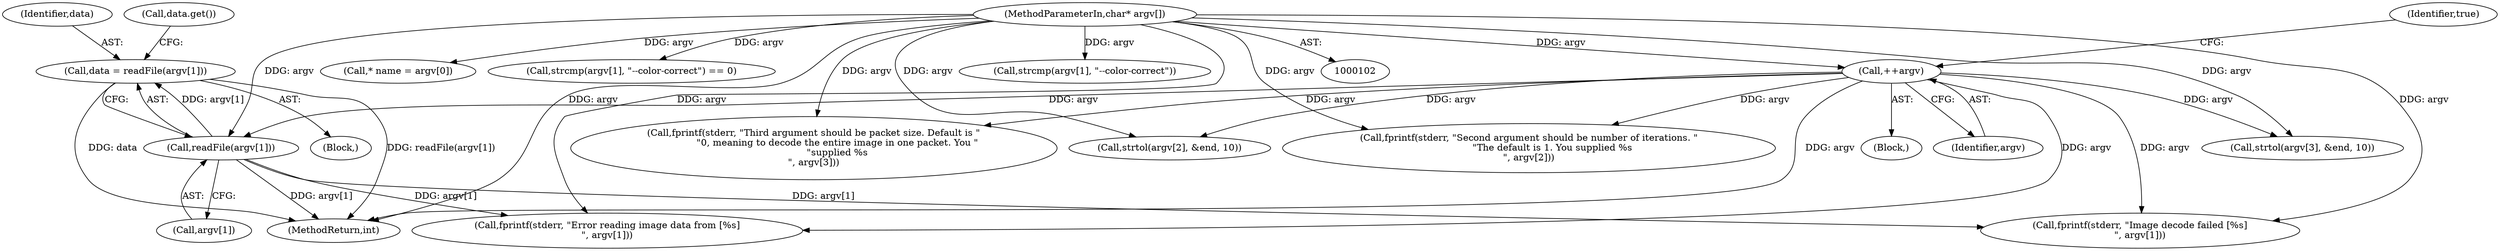 digraph "0_Chrome_0d151e09e13a704e9738ea913d117df7282e6c7d_1@API" {
"1000229" [label="(Call,data = readFile(argv[1]))"];
"1000231" [label="(Call,readFile(argv[1]))"];
"1000134" [label="(Call,++argv)"];
"1000104" [label="(MethodParameterIn,char* argv[])"];
"1000133" [label="(Block,)"];
"1000134" [label="(Call,++argv)"];
"1000230" [label="(Identifier,data)"];
"1000105" [label="(Block,)"];
"1000229" [label="(Call,data = readFile(argv[1]))"];
"1000107" [label="(Call,* name = argv[0])"];
"1000135" [label="(Identifier,argv)"];
"1000290" [label="(Call,fprintf(stderr, \"Image decode failed [%s]\n\", argv[1]))"];
"1000121" [label="(Call,strcmp(argv[1], \"--color-correct\") == 0)"];
"1000231" [label="(Call,readFile(argv[1]))"];
"1000242" [label="(Call,fprintf(stderr, \"Error reading image data from [%s]\n\", argv[1]))"];
"1000215" [label="(Call,fprintf(stderr, \"Third argument should be packet size. Default is \"\n                \"0, meaning to decode the entire image in one packet. You \"\n                \"supplied %s\n\", argv[3]))"];
"1000163" [label="(Call,strtol(argv[2], &end, 10))"];
"1000238" [label="(Call,data.get())"];
"1000312" [label="(MethodReturn,int)"];
"1000232" [label="(Call,argv[1])"];
"1000122" [label="(Call,strcmp(argv[1], \"--color-correct\"))"];
"1000179" [label="(Call,fprintf(stderr, \"Second argument should be number of iterations. \"\n                \"The default is 1. You supplied %s\n\", argv[2]))"];
"1000202" [label="(Call,strtol(argv[3], &end, 10))"];
"1000104" [label="(MethodParameterIn,char* argv[])"];
"1000136" [label="(Identifier,true)"];
"1000229" -> "1000105"  [label="AST: "];
"1000229" -> "1000231"  [label="CFG: "];
"1000230" -> "1000229"  [label="AST: "];
"1000231" -> "1000229"  [label="AST: "];
"1000238" -> "1000229"  [label="CFG: "];
"1000229" -> "1000312"  [label="DDG: readFile(argv[1])"];
"1000229" -> "1000312"  [label="DDG: data"];
"1000231" -> "1000229"  [label="DDG: argv[1]"];
"1000231" -> "1000232"  [label="CFG: "];
"1000232" -> "1000231"  [label="AST: "];
"1000231" -> "1000312"  [label="DDG: argv[1]"];
"1000134" -> "1000231"  [label="DDG: argv"];
"1000104" -> "1000231"  [label="DDG: argv"];
"1000231" -> "1000242"  [label="DDG: argv[1]"];
"1000231" -> "1000290"  [label="DDG: argv[1]"];
"1000134" -> "1000133"  [label="AST: "];
"1000134" -> "1000135"  [label="CFG: "];
"1000135" -> "1000134"  [label="AST: "];
"1000136" -> "1000134"  [label="CFG: "];
"1000134" -> "1000312"  [label="DDG: argv"];
"1000104" -> "1000134"  [label="DDG: argv"];
"1000134" -> "1000163"  [label="DDG: argv"];
"1000134" -> "1000179"  [label="DDG: argv"];
"1000134" -> "1000202"  [label="DDG: argv"];
"1000134" -> "1000215"  [label="DDG: argv"];
"1000134" -> "1000242"  [label="DDG: argv"];
"1000134" -> "1000290"  [label="DDG: argv"];
"1000104" -> "1000102"  [label="AST: "];
"1000104" -> "1000312"  [label="DDG: argv"];
"1000104" -> "1000107"  [label="DDG: argv"];
"1000104" -> "1000121"  [label="DDG: argv"];
"1000104" -> "1000122"  [label="DDG: argv"];
"1000104" -> "1000163"  [label="DDG: argv"];
"1000104" -> "1000179"  [label="DDG: argv"];
"1000104" -> "1000202"  [label="DDG: argv"];
"1000104" -> "1000215"  [label="DDG: argv"];
"1000104" -> "1000242"  [label="DDG: argv"];
"1000104" -> "1000290"  [label="DDG: argv"];
}

